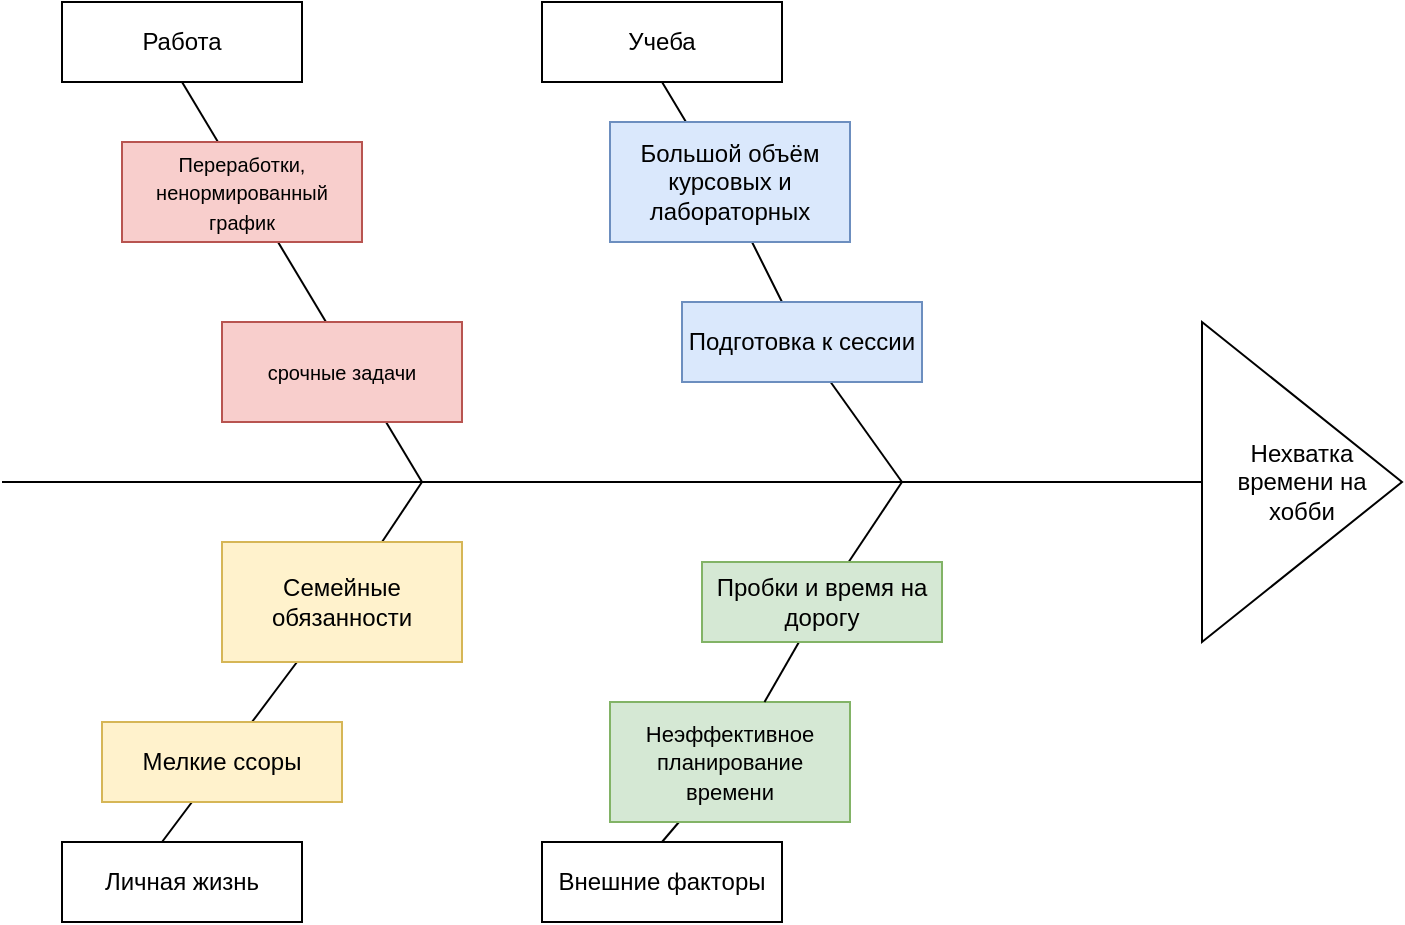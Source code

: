 <mxfile version="27.0.9">
  <diagram name="Страница — 1" id="AptloG-3GfRrmKiSze6C">
    <mxGraphModel dx="979" dy="573" grid="1" gridSize="10" guides="1" tooltips="1" connect="1" arrows="1" fold="1" page="1" pageScale="1" pageWidth="827" pageHeight="1169" math="0" shadow="0">
      <root>
        <mxCell id="0" />
        <mxCell id="1" parent="0" />
        <mxCell id="xbjdM_kGgOOUxO4SFrQZ-1" value="Нехватка времени на хобби" style="triangle;whiteSpace=wrap;html=1;" vertex="1" parent="1">
          <mxGeometry x="680" y="200" width="100" height="160" as="geometry" />
        </mxCell>
        <mxCell id="xbjdM_kGgOOUxO4SFrQZ-2" value="" style="endArrow=none;html=1;rounded=0;" edge="1" parent="1">
          <mxGeometry width="50" height="50" relative="1" as="geometry">
            <mxPoint x="80" y="280" as="sourcePoint" />
            <mxPoint x="680" y="280" as="targetPoint" />
          </mxGeometry>
        </mxCell>
        <mxCell id="xbjdM_kGgOOUxO4SFrQZ-3" value="" style="endArrow=none;html=1;rounded=0;" edge="1" parent="1">
          <mxGeometry width="50" height="50" relative="1" as="geometry">
            <mxPoint x="290" y="280" as="sourcePoint" />
            <mxPoint x="170" y="80" as="targetPoint" />
          </mxGeometry>
        </mxCell>
        <mxCell id="xbjdM_kGgOOUxO4SFrQZ-4" value="Работа" style="rounded=0;whiteSpace=wrap;html=1;" vertex="1" parent="1">
          <mxGeometry x="110" y="40" width="120" height="40" as="geometry" />
        </mxCell>
        <mxCell id="xbjdM_kGgOOUxO4SFrQZ-5" value="&lt;font style=&quot;font-size: 10px;&quot;&gt;Переработки, ненормированный график&lt;/font&gt;" style="rounded=0;whiteSpace=wrap;html=1;fillColor=#f8cecc;strokeColor=#b85450;" vertex="1" parent="1">
          <mxGeometry x="140" y="110" width="120" height="50" as="geometry" />
        </mxCell>
        <mxCell id="xbjdM_kGgOOUxO4SFrQZ-6" value="&lt;span style=&quot;font-size: 10px;&quot;&gt;срочные задачи&lt;/span&gt;" style="rounded=0;whiteSpace=wrap;html=1;fillColor=#f8cecc;strokeColor=#b85450;" vertex="1" parent="1">
          <mxGeometry x="190" y="200" width="120" height="50" as="geometry" />
        </mxCell>
        <mxCell id="xbjdM_kGgOOUxO4SFrQZ-8" value="" style="endArrow=none;html=1;rounded=0;" edge="1" parent="1" source="xbjdM_kGgOOUxO4SFrQZ-11">
          <mxGeometry width="50" height="50" relative="1" as="geometry">
            <mxPoint x="530" y="280" as="sourcePoint" />
            <mxPoint x="410" y="80" as="targetPoint" />
            <Array as="points">
              <mxPoint x="440" y="130" />
            </Array>
          </mxGeometry>
        </mxCell>
        <mxCell id="xbjdM_kGgOOUxO4SFrQZ-9" value="Учеба" style="rounded=0;whiteSpace=wrap;html=1;" vertex="1" parent="1">
          <mxGeometry x="350" y="40" width="120" height="40" as="geometry" />
        </mxCell>
        <mxCell id="xbjdM_kGgOOUxO4SFrQZ-10" value="Большой объём курсовых и лабораторных" style="rounded=0;whiteSpace=wrap;html=1;fillColor=#dae8fc;strokeColor=#6c8ebf;" vertex="1" parent="1">
          <mxGeometry x="384" y="100" width="120" height="60" as="geometry" />
        </mxCell>
        <mxCell id="xbjdM_kGgOOUxO4SFrQZ-12" value="" style="endArrow=none;html=1;rounded=0;" edge="1" parent="1" target="xbjdM_kGgOOUxO4SFrQZ-11">
          <mxGeometry width="50" height="50" relative="1" as="geometry">
            <mxPoint x="530" y="280" as="sourcePoint" />
            <mxPoint x="410" y="80" as="targetPoint" />
          </mxGeometry>
        </mxCell>
        <mxCell id="xbjdM_kGgOOUxO4SFrQZ-11" value="Подготовка к сессии" style="rounded=0;whiteSpace=wrap;html=1;fillColor=#dae8fc;strokeColor=#6c8ebf;" vertex="1" parent="1">
          <mxGeometry x="420" y="190" width="120" height="40" as="geometry" />
        </mxCell>
        <mxCell id="xbjdM_kGgOOUxO4SFrQZ-13" value="" style="endArrow=none;html=1;rounded=0;" edge="1" parent="1" source="xbjdM_kGgOOUxO4SFrQZ-15">
          <mxGeometry width="50" height="50" relative="1" as="geometry">
            <mxPoint x="160" y="460" as="sourcePoint" />
            <mxPoint x="290" y="280" as="targetPoint" />
          </mxGeometry>
        </mxCell>
        <mxCell id="xbjdM_kGgOOUxO4SFrQZ-14" value="Личная жизнь" style="rounded=0;whiteSpace=wrap;html=1;" vertex="1" parent="1">
          <mxGeometry x="110" y="460" width="120" height="40" as="geometry" />
        </mxCell>
        <mxCell id="xbjdM_kGgOOUxO4SFrQZ-16" value="" style="endArrow=none;html=1;rounded=0;" edge="1" parent="1" target="xbjdM_kGgOOUxO4SFrQZ-15">
          <mxGeometry width="50" height="50" relative="1" as="geometry">
            <mxPoint x="160" y="460" as="sourcePoint" />
            <mxPoint x="290" y="280" as="targetPoint" />
          </mxGeometry>
        </mxCell>
        <mxCell id="xbjdM_kGgOOUxO4SFrQZ-15" value="Семейные обязанности" style="rounded=0;whiteSpace=wrap;html=1;fillColor=#fff2cc;strokeColor=#d6b656;" vertex="1" parent="1">
          <mxGeometry x="190" y="310" width="120" height="60" as="geometry" />
        </mxCell>
        <mxCell id="xbjdM_kGgOOUxO4SFrQZ-17" value="Мелкие ссоры" style="rounded=0;whiteSpace=wrap;html=1;fillColor=#fff2cc;strokeColor=#d6b656;" vertex="1" parent="1">
          <mxGeometry x="130" y="400" width="120" height="40" as="geometry" />
        </mxCell>
        <mxCell id="xbjdM_kGgOOUxO4SFrQZ-18" value="" style="endArrow=none;html=1;rounded=0;" edge="1" parent="1" source="xbjdM_kGgOOUxO4SFrQZ-20">
          <mxGeometry width="50" height="50" relative="1" as="geometry">
            <mxPoint x="410" y="460" as="sourcePoint" />
            <mxPoint x="530" y="280" as="targetPoint" />
          </mxGeometry>
        </mxCell>
        <mxCell id="xbjdM_kGgOOUxO4SFrQZ-19" value="Внешние факторы" style="rounded=0;whiteSpace=wrap;html=1;" vertex="1" parent="1">
          <mxGeometry x="350" y="460" width="120" height="40" as="geometry" />
        </mxCell>
        <mxCell id="xbjdM_kGgOOUxO4SFrQZ-22" value="" style="endArrow=none;html=1;rounded=0;" edge="1" parent="1" target="xbjdM_kGgOOUxO4SFrQZ-21">
          <mxGeometry width="50" height="50" relative="1" as="geometry">
            <mxPoint x="410" y="460" as="sourcePoint" />
            <mxPoint x="530" y="280" as="targetPoint" />
          </mxGeometry>
        </mxCell>
        <mxCell id="xbjdM_kGgOOUxO4SFrQZ-21" value="&lt;font style=&quot;font-size: 11px;&quot;&gt;Неэффективное планирование времени&lt;/font&gt;" style="rounded=0;whiteSpace=wrap;html=1;fillColor=#d5e8d4;strokeColor=#82b366;" vertex="1" parent="1">
          <mxGeometry x="384" y="390" width="120" height="60" as="geometry" />
        </mxCell>
        <mxCell id="xbjdM_kGgOOUxO4SFrQZ-23" value="" style="endArrow=none;html=1;rounded=0;" edge="1" parent="1" source="xbjdM_kGgOOUxO4SFrQZ-21" target="xbjdM_kGgOOUxO4SFrQZ-20">
          <mxGeometry width="50" height="50" relative="1" as="geometry">
            <mxPoint x="467" y="390" as="sourcePoint" />
            <mxPoint x="530" y="280" as="targetPoint" />
          </mxGeometry>
        </mxCell>
        <mxCell id="xbjdM_kGgOOUxO4SFrQZ-20" value="Пробки и время на дорогу" style="rounded=0;whiteSpace=wrap;html=1;fillColor=#d5e8d4;strokeColor=#82b366;" vertex="1" parent="1">
          <mxGeometry x="430" y="320" width="120" height="40" as="geometry" />
        </mxCell>
      </root>
    </mxGraphModel>
  </diagram>
</mxfile>
